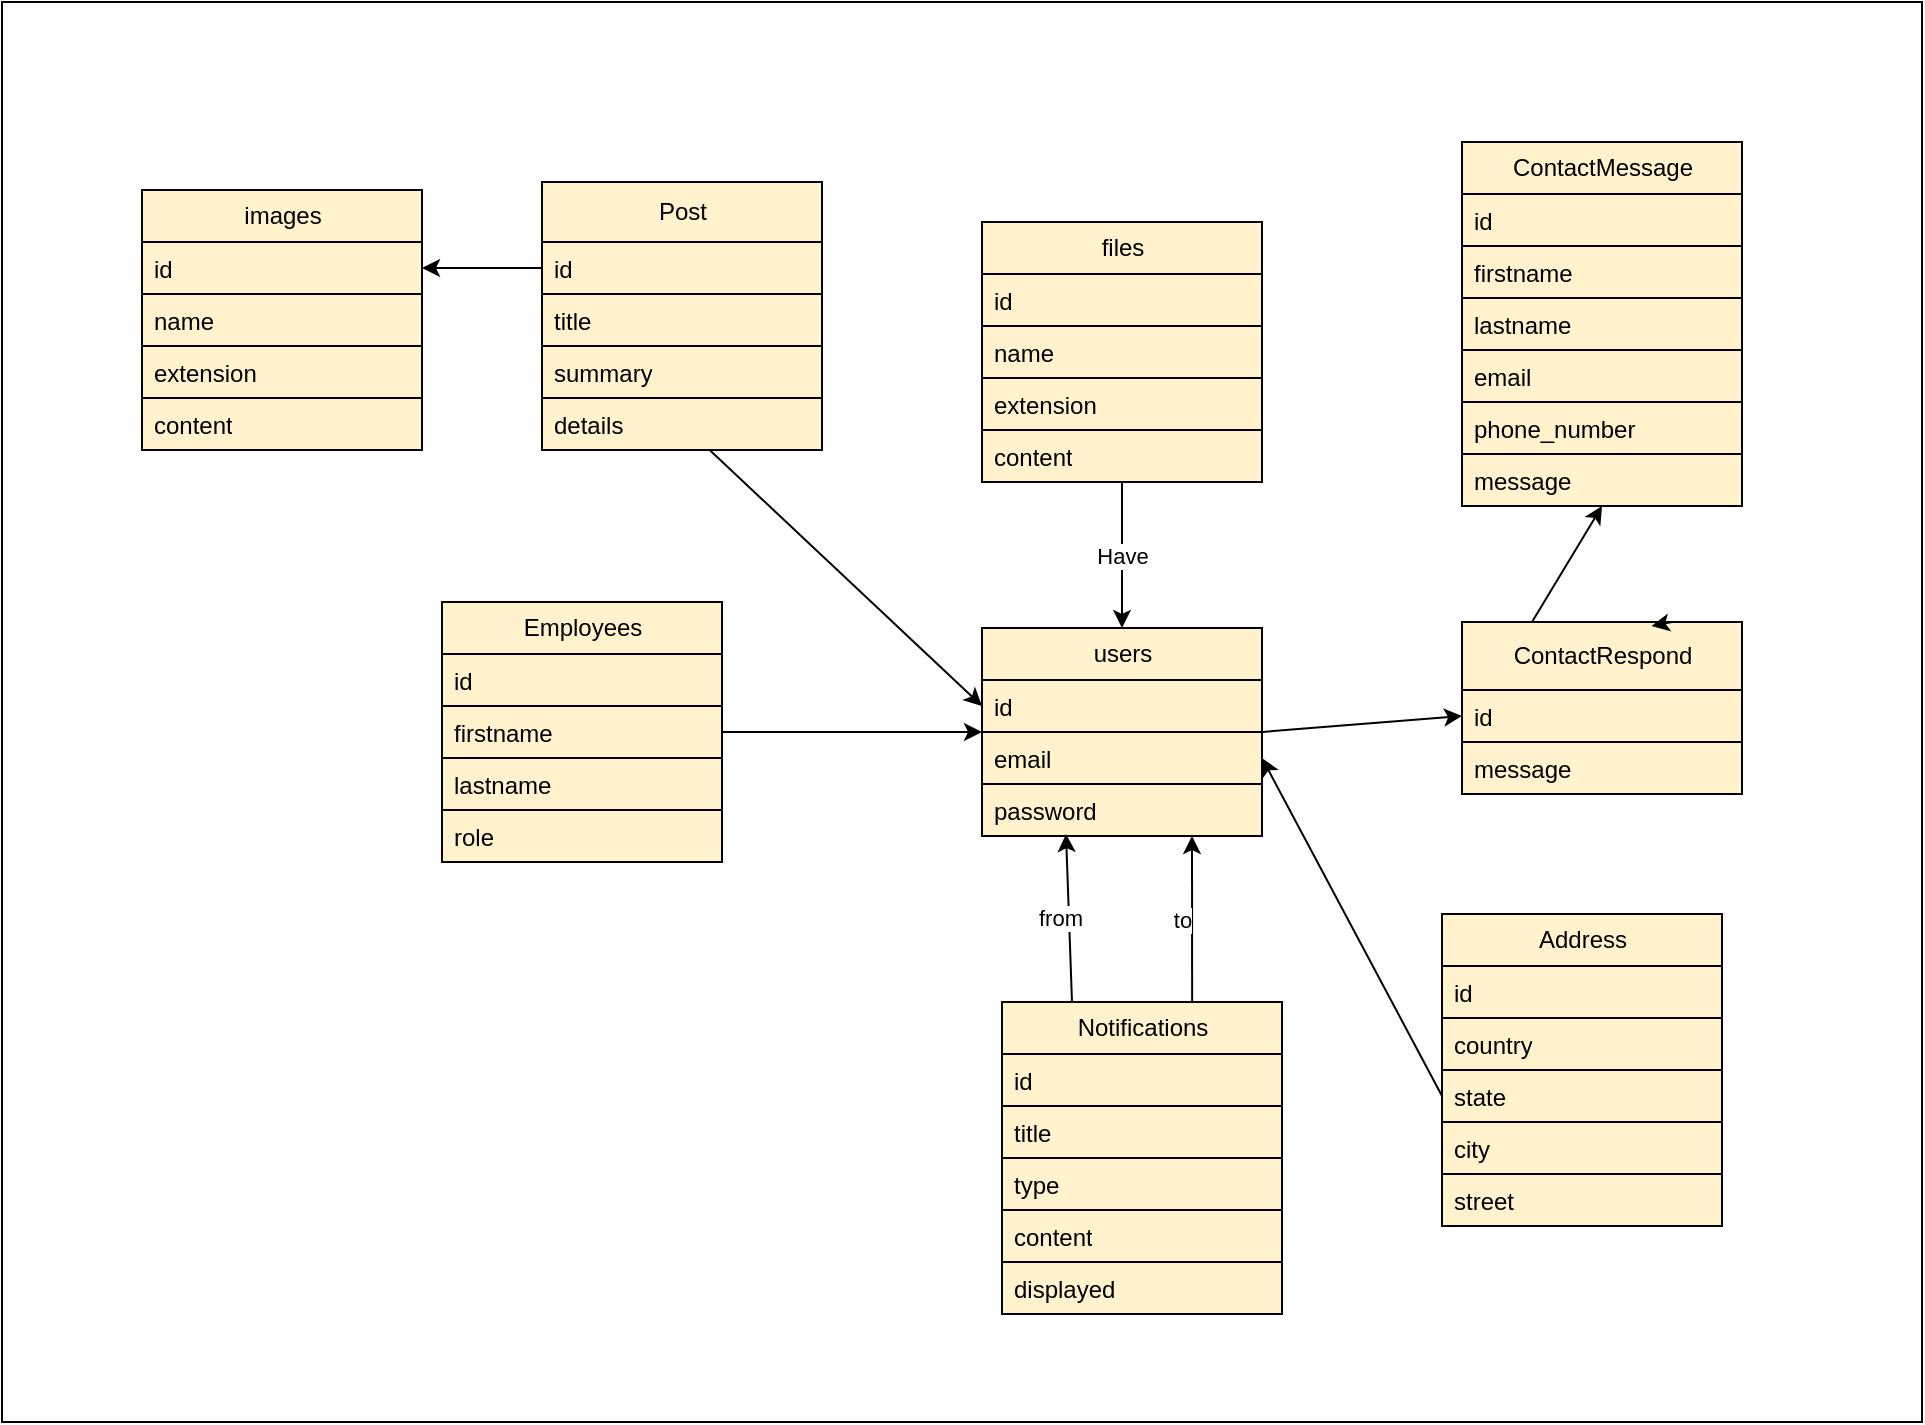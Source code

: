 <mxfile>
    <diagram id="57_P-monERQ1Uuo8BiW1" name="Page-1">
        <mxGraphModel dx="2150" dy="2363" grid="1" gridSize="10" guides="1" tooltips="1" connect="1" arrows="0" fold="1" page="1" pageScale="1" pageWidth="850" pageHeight="1100" background="#ffffff" math="0" shadow="0">
            <root>
                <mxCell id="0"/>
                <mxCell id="1" parent="0"/>
                <mxCell id="32" value="Employees" style="swimlane;fontStyle=0;childLayout=stackLayout;horizontal=1;startSize=26;horizontalStack=0;resizeParent=1;resizeParentMax=0;resizeLast=0;collapsible=1;marginBottom=0;html=1;fillColor=#fff2cc;strokeColor=#000000;labelBorderColor=none;shadow=0;backgroundOutline=0;fontColor=#000000;" parent="1" vertex="1">
                    <mxGeometry x="110" y="100" width="140" height="130" as="geometry"/>
                </mxCell>
                <mxCell id="33" value="id" style="text;align=left;verticalAlign=top;spacingLeft=4;spacingRight=4;overflow=hidden;rotatable=0;points=[[0,0.5],[1,0.5]];portConstraint=eastwest;whiteSpace=wrap;html=1;fillColor=#fff2cc;strokeColor=#000000;labelBorderColor=none;shadow=0;backgroundOutline=0;fontColor=#000000;" parent="32" vertex="1">
                    <mxGeometry y="26" width="140" height="26" as="geometry"/>
                </mxCell>
                <mxCell id="34" value="firstname" style="text;align=left;verticalAlign=top;spacingLeft=4;spacingRight=4;overflow=hidden;rotatable=0;points=[[0,0.5],[1,0.5]];portConstraint=eastwest;whiteSpace=wrap;html=1;fillColor=#fff2cc;strokeColor=#000000;labelBorderColor=none;shadow=0;backgroundOutline=0;fontColor=#000000;" parent="32" vertex="1">
                    <mxGeometry y="52" width="140" height="26" as="geometry"/>
                </mxCell>
                <mxCell id="35" value="lastname" style="text;align=left;verticalAlign=top;spacingLeft=4;spacingRight=4;overflow=hidden;rotatable=0;points=[[0,0.5],[1,0.5]];portConstraint=eastwest;whiteSpace=wrap;html=1;fillColor=#fff2cc;strokeColor=#000000;labelBorderColor=none;shadow=0;backgroundOutline=0;fontColor=#000000;" parent="32" vertex="1">
                    <mxGeometry y="78" width="140" height="26" as="geometry"/>
                </mxCell>
                <mxCell id="38" value="role" style="text;align=left;verticalAlign=top;spacingLeft=4;spacingRight=4;overflow=hidden;rotatable=0;points=[[0,0.5],[1,0.5]];portConstraint=eastwest;whiteSpace=wrap;html=1;fillColor=#fff2cc;strokeColor=#000000;labelBorderColor=none;shadow=0;backgroundOutline=0;fontColor=#000000;" parent="32" vertex="1">
                    <mxGeometry y="104" width="140" height="26" as="geometry"/>
                </mxCell>
                <mxCell id="40" value="users" style="swimlane;fontStyle=0;childLayout=stackLayout;horizontal=1;startSize=26;fillColor=#fff2cc;horizontalStack=0;resizeParent=1;resizeParentMax=0;resizeLast=0;collapsible=1;marginBottom=0;html=1;strokeColor=#000000;fontColor=#000000;" parent="1" vertex="1">
                    <mxGeometry x="380" y="113" width="140" height="104" as="geometry"/>
                </mxCell>
                <mxCell id="41" value="id" style="text;strokeColor=#000000;fillColor=#fff2cc;align=left;verticalAlign=top;spacingLeft=4;spacingRight=4;overflow=hidden;rotatable=0;points=[[0,0.5],[1,0.5]];portConstraint=eastwest;whiteSpace=wrap;html=1;fontColor=#000000;" parent="40" vertex="1">
                    <mxGeometry y="26" width="140" height="26" as="geometry"/>
                </mxCell>
                <mxCell id="42" value="email" style="text;strokeColor=#000000;fillColor=#fff2cc;align=left;verticalAlign=top;spacingLeft=4;spacingRight=4;overflow=hidden;rotatable=0;points=[[0,0.5],[1,0.5]];portConstraint=eastwest;whiteSpace=wrap;html=1;fontColor=#000000;" parent="40" vertex="1">
                    <mxGeometry y="52" width="140" height="26" as="geometry"/>
                </mxCell>
                <mxCell id="43" value="password" style="text;strokeColor=#000000;fillColor=#fff2cc;align=left;verticalAlign=top;spacingLeft=4;spacingRight=4;overflow=hidden;rotatable=0;points=[[0,0.5],[1,0.5]];portConstraint=eastwest;whiteSpace=wrap;html=1;fontColor=#000000;" parent="40" vertex="1">
                    <mxGeometry y="78" width="140" height="26" as="geometry"/>
                </mxCell>
                <mxCell id="46" style="edgeStyle=none;html=1;exitX=1;exitY=0.5;exitDx=0;exitDy=0;entryX=0;entryY=0.5;entryDx=0;entryDy=0;fontColor=#000000;fillColor=#fff2cc;strokeColor=#000000;labelBorderColor=none;shadow=0;backgroundOutline=0;" parent="1" source="34" target="40" edge="1">
                    <mxGeometry relative="1" as="geometry">
                        <Array as="points">
                            <mxPoint x="280" y="165"/>
                        </Array>
                    </mxGeometry>
                </mxCell>
                <mxCell id="61" value="ContactMessage" style="swimlane;fontStyle=0;childLayout=stackLayout;horizontal=1;startSize=26;horizontalStack=0;resizeParent=1;resizeParentMax=0;resizeLast=0;collapsible=1;marginBottom=0;html=1;fillColor=#fff2cc;strokeColor=#000000;labelBorderColor=none;shadow=0;backgroundOutline=0;fontColor=#000000;" parent="1" vertex="1">
                    <mxGeometry x="620" y="-130" width="140" height="182" as="geometry"/>
                </mxCell>
                <mxCell id="62" value="id" style="text;align=left;verticalAlign=top;spacingLeft=4;spacingRight=4;overflow=hidden;rotatable=0;points=[[0,0.5],[1,0.5]];portConstraint=eastwest;whiteSpace=wrap;html=1;fillColor=#fff2cc;strokeColor=#000000;labelBorderColor=none;shadow=0;backgroundOutline=0;fontColor=#000000;" parent="61" vertex="1">
                    <mxGeometry y="26" width="140" height="26" as="geometry"/>
                </mxCell>
                <mxCell id="63" value="firstname" style="text;align=left;verticalAlign=top;spacingLeft=4;spacingRight=4;overflow=hidden;rotatable=0;points=[[0,0.5],[1,0.5]];portConstraint=eastwest;whiteSpace=wrap;html=1;fillColor=#fff2cc;strokeColor=#000000;labelBorderColor=none;shadow=0;backgroundOutline=0;fontColor=#000000;" parent="61" vertex="1">
                    <mxGeometry y="52" width="140" height="26" as="geometry"/>
                </mxCell>
                <mxCell id="64" value="lastname" style="text;align=left;verticalAlign=top;spacingLeft=4;spacingRight=4;overflow=hidden;rotatable=0;points=[[0,0.5],[1,0.5]];portConstraint=eastwest;whiteSpace=wrap;html=1;fillColor=#fff2cc;strokeColor=#000000;labelBorderColor=none;shadow=0;backgroundOutline=0;fontColor=#000000;" parent="61" vertex="1">
                    <mxGeometry y="78" width="140" height="26" as="geometry"/>
                </mxCell>
                <mxCell id="111" value="email" style="text;align=left;verticalAlign=top;spacingLeft=4;spacingRight=4;overflow=hidden;rotatable=0;points=[[0,0.5],[1,0.5]];portConstraint=eastwest;whiteSpace=wrap;html=1;fillColor=#fff2cc;strokeColor=#000000;labelBorderColor=none;shadow=0;backgroundOutline=0;fontColor=#000000;" parent="61" vertex="1">
                    <mxGeometry y="104" width="140" height="26" as="geometry"/>
                </mxCell>
                <mxCell id="112" value="phone_number" style="text;align=left;verticalAlign=top;spacingLeft=4;spacingRight=4;overflow=hidden;rotatable=0;points=[[0,0.5],[1,0.5]];portConstraint=eastwest;whiteSpace=wrap;html=1;fillColor=#fff2cc;strokeColor=#000000;labelBorderColor=none;shadow=0;backgroundOutline=0;fontColor=#000000;" parent="61" vertex="1">
                    <mxGeometry y="130" width="140" height="26" as="geometry"/>
                </mxCell>
                <mxCell id="113" value="message" style="text;align=left;verticalAlign=top;spacingLeft=4;spacingRight=4;overflow=hidden;rotatable=0;points=[[0,0.5],[1,0.5]];portConstraint=eastwest;whiteSpace=wrap;html=1;fillColor=#fff2cc;strokeColor=#000000;labelBorderColor=none;shadow=0;backgroundOutline=0;fontColor=#000000;" parent="61" vertex="1">
                    <mxGeometry y="156" width="140" height="26" as="geometry"/>
                </mxCell>
                <mxCell id="75" value="Address" style="swimlane;fontStyle=0;childLayout=stackLayout;horizontal=1;startSize=26;horizontalStack=0;resizeParent=1;resizeParentMax=0;resizeLast=0;collapsible=1;marginBottom=0;html=1;fillColor=#fff2cc;strokeColor=#000000;labelBorderColor=none;shadow=0;backgroundOutline=0;fontColor=#000000;" parent="1" vertex="1">
                    <mxGeometry x="610" y="256" width="140" height="156" as="geometry"/>
                </mxCell>
                <mxCell id="76" value="id" style="text;align=left;verticalAlign=top;spacingLeft=4;spacingRight=4;overflow=hidden;rotatable=0;points=[[0,0.5],[1,0.5]];portConstraint=eastwest;whiteSpace=wrap;html=1;fillColor=#fff2cc;strokeColor=#000000;labelBorderColor=none;shadow=0;backgroundOutline=0;fontColor=#000000;" parent="75" vertex="1">
                    <mxGeometry y="26" width="140" height="26" as="geometry"/>
                </mxCell>
                <mxCell id="77" value="&lt;pre style=&quot;margin-top: 0px; margin-bottom: 0px; padding: var(--su12); border: 0px; font-variant-numeric: inherit; font-variant-east-asian: inherit; font-stretch: inherit; line-height: var(--lh-md); font-family: var(--ff-mono); font-optical-sizing: inherit; font-kerning: inherit; font-feature-settings: inherit; font-variation-settings: inherit; font-size: var(--fs-body1); vertical-align: baseline; box-sizing: inherit; width: auto; max-height: 600px; overflow: auto; background-color: var(--highlight-bg); border-radius: var(--br-md); --_cb-line-numbers-bg:var(--black-050); overflow-wrap: normal;&quot; class=&quot;lang-sql s-code-block&quot;&gt;&lt;font&gt;country&lt;/font&gt;&lt;/pre&gt;" style="text;align=left;verticalAlign=top;spacingLeft=4;spacingRight=4;overflow=hidden;rotatable=0;points=[[0,0.5],[1,0.5]];portConstraint=eastwest;whiteSpace=wrap;html=1;fillColor=#fff2cc;strokeColor=#000000;labelBorderColor=none;shadow=0;backgroundOutline=0;fontColor=#000000;" parent="75" vertex="1">
                    <mxGeometry y="52" width="140" height="26" as="geometry"/>
                </mxCell>
                <mxCell id="78" value="&lt;pre style=&quot;margin-top: 0px; margin-bottom: 0px; padding: var(--su12); border: 0px; font-variant-numeric: inherit; font-variant-east-asian: inherit; font-stretch: inherit; line-height: var(--lh-md); font-family: var(--ff-mono); font-optical-sizing: inherit; font-kerning: inherit; font-feature-settings: inherit; font-variation-settings: inherit; font-size: var(--fs-body1); vertical-align: baseline; box-sizing: inherit; width: auto; max-height: 600px; overflow: auto; background-color: var(--highlight-bg); border-radius: var(--br-md); --_cb-line-numbers-bg:var(--black-050); overflow-wrap: normal;&quot; class=&quot;lang-sql s-code-block&quot;&gt;&lt;font&gt;state&lt;/font&gt;&lt;/pre&gt;" style="text;align=left;verticalAlign=top;spacingLeft=4;spacingRight=4;overflow=hidden;rotatable=0;points=[[0,0.5],[1,0.5]];portConstraint=eastwest;whiteSpace=wrap;html=1;fillColor=#fff2cc;strokeColor=#000000;labelBorderColor=none;shadow=0;backgroundOutline=0;fontColor=#000000;" parent="75" vertex="1">
                    <mxGeometry y="78" width="140" height="26" as="geometry"/>
                </mxCell>
                <mxCell id="79" value="city" style="text;align=left;verticalAlign=top;spacingLeft=4;spacingRight=4;overflow=hidden;rotatable=0;points=[[0,0.5],[1,0.5]];portConstraint=eastwest;whiteSpace=wrap;html=1;fillColor=#fff2cc;strokeColor=#000000;labelBorderColor=none;shadow=0;backgroundOutline=0;fontColor=#000000;" parent="75" vertex="1">
                    <mxGeometry y="104" width="140" height="26" as="geometry"/>
                </mxCell>
                <mxCell id="81" value="street" style="text;align=left;verticalAlign=top;spacingLeft=4;spacingRight=4;overflow=hidden;rotatable=0;points=[[0,0.5],[1,0.5]];portConstraint=eastwest;whiteSpace=wrap;html=1;fillColor=#fff2cc;strokeColor=#000000;labelBorderColor=none;shadow=0;backgroundOutline=0;fontColor=#000000;" parent="75" vertex="1">
                    <mxGeometry y="130" width="140" height="26" as="geometry"/>
                </mxCell>
                <mxCell id="82" style="edgeStyle=none;html=1;fontColor=#000000;fillColor=#fff2cc;strokeColor=#000000;labelBorderColor=none;shadow=0;backgroundOutline=0;entryX=1;entryY=0.5;entryDx=0;entryDy=0;exitX=0;exitY=0.5;exitDx=0;exitDy=0;" parent="1" source="78" target="42" edge="1">
                    <mxGeometry relative="1" as="geometry">
                        <mxPoint x="620" y="141" as="sourcePoint"/>
                        <mxPoint x="530" y="188" as="targetPoint"/>
                        <Array as="points"/>
                    </mxGeometry>
                </mxCell>
                <mxCell id="83" value="Notifications" style="swimlane;fontStyle=0;childLayout=stackLayout;horizontal=1;startSize=26;horizontalStack=0;resizeParent=1;resizeParentMax=0;resizeLast=0;collapsible=1;marginBottom=0;html=1;fillColor=#fff2cc;strokeColor=#000000;labelBorderColor=none;shadow=0;backgroundOutline=0;fontColor=#000000;" parent="1" vertex="1">
                    <mxGeometry x="390" y="300" width="140" height="156" as="geometry"/>
                </mxCell>
                <mxCell id="84" value="id" style="text;align=left;verticalAlign=top;spacingLeft=4;spacingRight=4;overflow=hidden;rotatable=0;points=[[0,0.5],[1,0.5]];portConstraint=eastwest;whiteSpace=wrap;html=1;fillColor=#fff2cc;strokeColor=#000000;labelBorderColor=none;shadow=0;backgroundOutline=0;fontColor=#000000;" parent="83" vertex="1">
                    <mxGeometry y="26" width="140" height="26" as="geometry"/>
                </mxCell>
                <mxCell id="85" value="&lt;pre style=&quot;margin-top: 0px; margin-bottom: 0px; padding: var(--su12); border: 0px; font-variant-numeric: inherit; font-variant-east-asian: inherit; font-stretch: inherit; line-height: var(--lh-md); font-family: var(--ff-mono); font-optical-sizing: inherit; font-kerning: inherit; font-feature-settings: inherit; font-variation-settings: inherit; font-size: var(--fs-body1); vertical-align: baseline; box-sizing: inherit; width: auto; max-height: 600px; overflow: auto; background-color: var(--highlight-bg); border-radius: var(--br-md); --_cb-line-numbers-bg:var(--black-050); overflow-wrap: normal;&quot; class=&quot;lang-sql s-code-block&quot;&gt;&lt;font&gt;title&lt;/font&gt;&lt;/pre&gt;" style="text;align=left;verticalAlign=top;spacingLeft=4;spacingRight=4;overflow=hidden;rotatable=0;points=[[0,0.5],[1,0.5]];portConstraint=eastwest;whiteSpace=wrap;html=1;fillColor=#fff2cc;strokeColor=#000000;labelBorderColor=none;shadow=0;backgroundOutline=0;fontColor=#000000;" parent="83" vertex="1">
                    <mxGeometry y="52" width="140" height="26" as="geometry"/>
                </mxCell>
                <mxCell id="86" value="&lt;pre style=&quot;margin-top: 0px; margin-bottom: 0px; padding: var(--su12); border: 0px; font-variant-numeric: inherit; font-variant-east-asian: inherit; font-stretch: inherit; line-height: var(--lh-md); font-family: var(--ff-mono); font-optical-sizing: inherit; font-kerning: inherit; font-feature-settings: inherit; font-variation-settings: inherit; font-size: var(--fs-body1); vertical-align: baseline; box-sizing: inherit; width: auto; max-height: 600px; overflow: auto; background-color: var(--highlight-bg); border-radius: var(--br-md); --_cb-line-numbers-bg:var(--black-050); overflow-wrap: normal;&quot; class=&quot;lang-sql s-code-block&quot;&gt;&lt;font&gt;type&lt;/font&gt;&lt;/pre&gt;" style="text;align=left;verticalAlign=top;spacingLeft=4;spacingRight=4;overflow=hidden;rotatable=0;points=[[0,0.5],[1,0.5]];portConstraint=eastwest;whiteSpace=wrap;html=1;fillColor=#fff2cc;strokeColor=#000000;labelBorderColor=none;shadow=0;backgroundOutline=0;fontColor=#000000;" parent="83" vertex="1">
                    <mxGeometry y="78" width="140" height="26" as="geometry"/>
                </mxCell>
                <mxCell id="87" value="content" style="text;align=left;verticalAlign=top;spacingLeft=4;spacingRight=4;overflow=hidden;rotatable=0;points=[[0,0.5],[1,0.5]];portConstraint=eastwest;whiteSpace=wrap;html=1;fillColor=#fff2cc;strokeColor=#000000;labelBorderColor=none;shadow=0;backgroundOutline=0;fontColor=#000000;" parent="83" vertex="1">
                    <mxGeometry y="104" width="140" height="26" as="geometry"/>
                </mxCell>
                <mxCell id="88" value="displayed" style="text;align=left;verticalAlign=top;spacingLeft=4;spacingRight=4;overflow=hidden;rotatable=0;points=[[0,0.5],[1,0.5]];portConstraint=eastwest;whiteSpace=wrap;html=1;fillColor=#fff2cc;strokeColor=#000000;labelBorderColor=none;shadow=0;backgroundOutline=0;fontColor=#000000;" parent="83" vertex="1">
                    <mxGeometry y="130" width="140" height="26" as="geometry"/>
                </mxCell>
                <mxCell id="89" value="" style="endArrow=classic;html=1;entryX=0.3;entryY=0.962;entryDx=0;entryDy=0;exitX=0.25;exitY=0;exitDx=0;exitDy=0;fontStyle=0;fontColor=#090606;labelBackgroundColor=#FFFFFF;strokeColor=#000000;entryPerimeter=0;" parent="1" source="83" target="43" edge="1">
                    <mxGeometry relative="1" as="geometry">
                        <mxPoint x="450" y="310" as="sourcePoint"/>
                        <mxPoint x="610" y="310" as="targetPoint"/>
                    </mxGeometry>
                </mxCell>
                <mxCell id="90" value="from" style="edgeLabel;resizable=0;html=1;align=center;verticalAlign=middle;fontColor=#000000;labelBackgroundColor=#FFFFFF;" parent="89" connectable="0" vertex="1">
                    <mxGeometry relative="1" as="geometry">
                        <mxPoint x="-5" as="offset"/>
                    </mxGeometry>
                </mxCell>
                <mxCell id="91" value="&lt;br&gt;" style="edgeLabel;resizable=0;html=1;align=left;verticalAlign=bottom;" parent="89" connectable="0" vertex="1">
                    <mxGeometry x="-1" relative="1" as="geometry"/>
                </mxCell>
                <mxCell id="94" value="" style="endArrow=classic;html=1;entryX=0.75;entryY=1;entryDx=0;entryDy=0;fontStyle=0;fontColor=#090606;labelBackgroundColor=#FFFFFF;strokeColor=#000000;exitX=0.679;exitY=0;exitDx=0;exitDy=0;exitPerimeter=0;" parent="1" source="83" target="40" edge="1">
                    <mxGeometry relative="1" as="geometry">
                        <mxPoint x="500" y="320" as="sourcePoint"/>
                        <mxPoint x="480" y="217" as="targetPoint"/>
                    </mxGeometry>
                </mxCell>
                <mxCell id="95" value="to" style="edgeLabel;resizable=0;html=1;align=center;verticalAlign=middle;fontColor=#000000;labelBackgroundColor=#FFFFFF;" parent="94" connectable="0" vertex="1">
                    <mxGeometry relative="1" as="geometry">
                        <mxPoint x="-5" as="offset"/>
                    </mxGeometry>
                </mxCell>
                <mxCell id="96" value="&lt;br&gt;" style="edgeLabel;resizable=0;html=1;align=left;verticalAlign=bottom;" parent="94" connectable="0" vertex="1">
                    <mxGeometry x="-1" relative="1" as="geometry"/>
                </mxCell>
                <mxCell id="97" value="files" style="swimlane;fontStyle=0;childLayout=stackLayout;horizontal=1;startSize=26;horizontalStack=0;resizeParent=1;resizeParentMax=0;resizeLast=0;collapsible=1;marginBottom=0;html=1;fillColor=#fff2cc;strokeColor=#000000;labelBorderColor=none;shadow=0;backgroundOutline=0;fontColor=#000000;" parent="1" vertex="1">
                    <mxGeometry x="380" y="-90" width="140" height="130" as="geometry"/>
                </mxCell>
                <mxCell id="98" value="id" style="text;align=left;verticalAlign=top;spacingLeft=4;spacingRight=4;overflow=hidden;rotatable=0;points=[[0,0.5],[1,0.5]];portConstraint=eastwest;whiteSpace=wrap;html=1;fillColor=#fff2cc;strokeColor=#000000;labelBorderColor=none;shadow=0;backgroundOutline=0;fontColor=#000000;" parent="97" vertex="1">
                    <mxGeometry y="26" width="140" height="26" as="geometry"/>
                </mxCell>
                <mxCell id="99" value="&lt;pre style=&quot;margin-top: 0px; margin-bottom: 0px; padding: var(--su12); border: 0px; font-variant-numeric: inherit; font-variant-east-asian: inherit; font-stretch: inherit; line-height: var(--lh-md); font-family: var(--ff-mono); font-optical-sizing: inherit; font-kerning: inherit; font-feature-settings: inherit; font-variation-settings: inherit; font-size: var(--fs-body1); vertical-align: baseline; box-sizing: inherit; width: auto; max-height: 600px; overflow: auto; background-color: var(--highlight-bg); border-radius: var(--br-md); --_cb-line-numbers-bg:var(--black-050); overflow-wrap: normal;&quot; class=&quot;lang-sql s-code-block&quot;&gt;&lt;font&gt;name&lt;/font&gt;&lt;/pre&gt;" style="text;align=left;verticalAlign=top;spacingLeft=4;spacingRight=4;overflow=hidden;rotatable=0;points=[[0,0.5],[1,0.5]];portConstraint=eastwest;whiteSpace=wrap;html=1;fillColor=#fff2cc;strokeColor=#000000;labelBorderColor=none;shadow=0;backgroundOutline=0;fontColor=#000000;" parent="97" vertex="1">
                    <mxGeometry y="52" width="140" height="26" as="geometry"/>
                </mxCell>
                <mxCell id="100" value="&lt;pre style=&quot;margin-top: 0px; margin-bottom: 0px; padding: var(--su12); border: 0px; font-variant-numeric: inherit; font-variant-east-asian: inherit; font-stretch: inherit; line-height: var(--lh-md); font-family: var(--ff-mono); font-optical-sizing: inherit; font-kerning: inherit; font-feature-settings: inherit; font-variation-settings: inherit; font-size: var(--fs-body1); vertical-align: baseline; box-sizing: inherit; width: auto; max-height: 600px; overflow: auto; background-color: var(--highlight-bg); border-radius: var(--br-md); --_cb-line-numbers-bg:var(--black-050); overflow-wrap: normal;&quot; class=&quot;lang-sql s-code-block&quot;&gt;&lt;font&gt;extension&lt;/font&gt;&lt;/pre&gt;" style="text;align=left;verticalAlign=top;spacingLeft=4;spacingRight=4;overflow=hidden;rotatable=0;points=[[0,0.5],[1,0.5]];portConstraint=eastwest;whiteSpace=wrap;html=1;fillColor=#fff2cc;strokeColor=#000000;labelBorderColor=none;shadow=0;backgroundOutline=0;fontColor=#000000;" parent="97" vertex="1">
                    <mxGeometry y="78" width="140" height="26" as="geometry"/>
                </mxCell>
                <mxCell id="101" value="content" style="text;align=left;verticalAlign=top;spacingLeft=4;spacingRight=4;overflow=hidden;rotatable=0;points=[[0,0.5],[1,0.5]];portConstraint=eastwest;whiteSpace=wrap;html=1;fillColor=#fff2cc;strokeColor=#000000;labelBorderColor=none;shadow=0;backgroundOutline=0;fontColor=#000000;" parent="97" vertex="1">
                    <mxGeometry y="104" width="140" height="26" as="geometry"/>
                </mxCell>
                <mxCell id="102" value="" style="endArrow=classic;html=1;labelBackgroundColor=#FFFFFF;strokeColor=#000000;fontColor=#000000;exitX=0.5;exitY=1;exitDx=0;exitDy=0;entryX=0.5;entryY=0;entryDx=0;entryDy=0;" parent="1" source="97" target="40" edge="1">
                    <mxGeometry relative="1" as="geometry">
                        <mxPoint x="390" y="80" as="sourcePoint"/>
                        <mxPoint x="490" y="80" as="targetPoint"/>
                        <Array as="points">
                            <mxPoint x="450" y="80"/>
                        </Array>
                    </mxGeometry>
                </mxCell>
                <mxCell id="103" value="Have" style="edgeLabel;resizable=0;html=1;align=center;verticalAlign=middle;labelBackgroundColor=#FFFFFF;fontColor=#000000;" parent="102" connectable="0" vertex="1">
                    <mxGeometry relative="1" as="geometry"/>
                </mxCell>
                <mxCell id="106" value="ContactRespond" style="swimlane;fontStyle=0;childLayout=stackLayout;horizontal=1;startSize=34;horizontalStack=0;resizeParent=1;resizeParentMax=0;resizeLast=0;collapsible=1;marginBottom=0;html=1;fillColor=#fff2cc;strokeColor=#000000;labelBorderColor=none;shadow=0;backgroundOutline=0;fontColor=#000000;" parent="1" vertex="1">
                    <mxGeometry x="620" y="110" width="140" height="86" as="geometry"/>
                </mxCell>
                <mxCell id="107" value="id" style="text;align=left;verticalAlign=top;spacingLeft=4;spacingRight=4;overflow=hidden;rotatable=0;points=[[0,0.5],[1,0.5]];portConstraint=eastwest;whiteSpace=wrap;html=1;fillColor=#fff2cc;strokeColor=#000000;labelBorderColor=none;shadow=0;backgroundOutline=0;fontColor=#000000;" parent="106" vertex="1">
                    <mxGeometry y="34" width="140" height="26" as="geometry"/>
                </mxCell>
                <mxCell id="108" value="message" style="text;align=left;verticalAlign=top;spacingLeft=4;spacingRight=4;overflow=hidden;rotatable=0;points=[[0,0.5],[1,0.5]];portConstraint=eastwest;whiteSpace=wrap;html=1;fillColor=#fff2cc;strokeColor=#000000;labelBorderColor=none;shadow=0;backgroundOutline=0;fontColor=#000000;" parent="106" vertex="1">
                    <mxGeometry y="60" width="140" height="26" as="geometry"/>
                </mxCell>
                <mxCell id="110" style="edgeStyle=none;html=1;fontColor=#000000;fillColor=#fff2cc;strokeColor=#000000;labelBorderColor=none;shadow=0;backgroundOutline=0;entryX=0.5;entryY=1;entryDx=0;entryDy=0;exitX=0.25;exitY=0;exitDx=0;exitDy=0;" parent="1" source="106" target="61" edge="1">
                    <mxGeometry relative="1" as="geometry">
                        <mxPoint x="620" y="141" as="sourcePoint"/>
                        <mxPoint x="530" y="188" as="targetPoint"/>
                        <Array as="points"/>
                    </mxGeometry>
                </mxCell>
                <mxCell id="116" style="edgeStyle=none;html=1;fontColor=#000000;fillColor=#fff2cc;strokeColor=#000000;labelBorderColor=none;shadow=0;backgroundOutline=0;entryX=0;entryY=0.5;entryDx=0;entryDy=0;exitX=1;exitY=0.5;exitDx=0;exitDy=0;" parent="1" source="40" target="107" edge="1">
                    <mxGeometry relative="1" as="geometry">
                        <mxPoint x="840" y="49" as="sourcePoint"/>
                        <mxPoint x="730" y="-34.5" as="targetPoint"/>
                        <Array as="points"/>
                    </mxGeometry>
                </mxCell>
                <mxCell id="118" value="Post" style="swimlane;fontStyle=0;childLayout=stackLayout;horizontal=1;startSize=30;horizontalStack=0;resizeParent=1;resizeParentMax=0;resizeLast=0;collapsible=1;marginBottom=0;html=1;fillColor=#fff2cc;strokeColor=#000000;labelBorderColor=none;shadow=0;backgroundOutline=0;fontColor=#000000;" parent="1" vertex="1">
                    <mxGeometry x="160" y="-110" width="140" height="134" as="geometry"/>
                </mxCell>
                <mxCell id="119" value="id" style="text;align=left;verticalAlign=top;spacingLeft=4;spacingRight=4;overflow=hidden;rotatable=0;points=[[0,0.5],[1,0.5]];portConstraint=eastwest;whiteSpace=wrap;html=1;fillColor=#fff2cc;strokeColor=#000000;labelBorderColor=none;shadow=0;backgroundOutline=0;fontColor=#000000;" parent="118" vertex="1">
                    <mxGeometry y="30" width="140" height="26" as="geometry"/>
                </mxCell>
                <mxCell id="120" value="&lt;pre style=&quot;margin-top: 0px; margin-bottom: 0px; padding: var(--su12); border: 0px; font-variant-numeric: inherit; font-variant-east-asian: inherit; font-stretch: inherit; line-height: var(--lh-md); font-family: var(--ff-mono); font-optical-sizing: inherit; font-kerning: inherit; font-feature-settings: inherit; font-variation-settings: inherit; font-size: var(--fs-body1); vertical-align: baseline; box-sizing: inherit; width: auto; max-height: 600px; overflow: auto; background-color: var(--highlight-bg); border-radius: var(--br-md); --_cb-line-numbers-bg:var(--black-050); overflow-wrap: normal;&quot; class=&quot;lang-sql s-code-block&quot;&gt;&lt;font&gt;title&lt;/font&gt;&lt;/pre&gt;" style="text;align=left;verticalAlign=top;spacingLeft=4;spacingRight=4;overflow=hidden;rotatable=0;points=[[0,0.5],[1,0.5]];portConstraint=eastwest;whiteSpace=wrap;html=1;fillColor=#fff2cc;strokeColor=#000000;labelBorderColor=none;shadow=0;backgroundOutline=0;fontColor=#000000;" parent="118" vertex="1">
                    <mxGeometry y="56" width="140" height="26" as="geometry"/>
                </mxCell>
                <mxCell id="121" value="&lt;pre style=&quot;margin-top: 0px; margin-bottom: 0px; padding: var(--su12); border: 0px; font-variant-numeric: inherit; font-variant-east-asian: inherit; font-stretch: inherit; line-height: var(--lh-md); font-family: var(--ff-mono); font-optical-sizing: inherit; font-kerning: inherit; font-feature-settings: inherit; font-variation-settings: inherit; font-size: var(--fs-body1); vertical-align: baseline; box-sizing: inherit; width: auto; max-height: 600px; overflow: auto; background-color: var(--highlight-bg); border-radius: var(--br-md); --_cb-line-numbers-bg:var(--black-050); overflow-wrap: normal;&quot; class=&quot;lang-sql s-code-block&quot;&gt;&lt;font&gt;summary&lt;/font&gt;&lt;/pre&gt;" style="text;align=left;verticalAlign=top;spacingLeft=4;spacingRight=4;overflow=hidden;rotatable=0;points=[[0,0.5],[1,0.5]];portConstraint=eastwest;whiteSpace=wrap;html=1;fillColor=#fff2cc;strokeColor=#000000;labelBorderColor=none;shadow=0;backgroundOutline=0;fontColor=#000000;" parent="118" vertex="1">
                    <mxGeometry y="82" width="140" height="26" as="geometry"/>
                </mxCell>
                <mxCell id="122" value="details" style="text;align=left;verticalAlign=top;spacingLeft=4;spacingRight=4;overflow=hidden;rotatable=0;points=[[0,0.5],[1,0.5]];portConstraint=eastwest;whiteSpace=wrap;html=1;fillColor=#fff2cc;strokeColor=#000000;labelBorderColor=none;shadow=0;backgroundOutline=0;fontColor=#000000;" parent="118" vertex="1">
                    <mxGeometry y="108" width="140" height="26" as="geometry"/>
                </mxCell>
                <mxCell id="123" style="edgeStyle=none;html=1;entryX=0;entryY=0.5;entryDx=0;entryDy=0;fontColor=#000000;fillColor=#fff2cc;strokeColor=#000000;labelBorderColor=none;shadow=0;backgroundOutline=0;" parent="1" source="122" target="41" edge="1">
                    <mxGeometry relative="1" as="geometry">
                        <Array as="points"/>
                        <mxPoint x="260" y="175" as="sourcePoint"/>
                        <mxPoint x="390" y="175" as="targetPoint"/>
                    </mxGeometry>
                </mxCell>
                <mxCell id="124" style="edgeStyle=none;html=1;fontColor=#000000;fillColor=#fff2cc;strokeColor=#000000;labelBorderColor=none;shadow=0;backgroundOutline=0;exitX=0;exitY=0.5;exitDx=0;exitDy=0;entryX=1;entryY=0.5;entryDx=0;entryDy=0;" parent="1" source="119" target="131" edge="1">
                    <mxGeometry relative="1" as="geometry">
                        <Array as="points"/>
                        <mxPoint x="252.346" y="34" as="sourcePoint"/>
                        <mxPoint x="40" y="-50" as="targetPoint"/>
                    </mxGeometry>
                </mxCell>
                <mxCell id="130" value="images" style="swimlane;fontStyle=0;childLayout=stackLayout;horizontal=1;startSize=26;horizontalStack=0;resizeParent=1;resizeParentMax=0;resizeLast=0;collapsible=1;marginBottom=0;html=1;fillColor=#fff2cc;strokeColor=#000000;labelBorderColor=none;shadow=0;backgroundOutline=0;fontColor=#000000;" parent="1" vertex="1">
                    <mxGeometry x="-40" y="-106" width="140" height="130" as="geometry"/>
                </mxCell>
                <mxCell id="131" value="id" style="text;align=left;verticalAlign=top;spacingLeft=4;spacingRight=4;overflow=hidden;rotatable=0;points=[[0,0.5],[1,0.5]];portConstraint=eastwest;whiteSpace=wrap;html=1;fillColor=#fff2cc;strokeColor=#000000;labelBorderColor=none;shadow=0;backgroundOutline=0;fontColor=#000000;" parent="130" vertex="1">
                    <mxGeometry y="26" width="140" height="26" as="geometry"/>
                </mxCell>
                <mxCell id="132" value="&lt;pre style=&quot;margin-top: 0px; margin-bottom: 0px; padding: var(--su12); border: 0px; font-variant-numeric: inherit; font-variant-east-asian: inherit; font-stretch: inherit; line-height: var(--lh-md); font-family: var(--ff-mono); font-optical-sizing: inherit; font-kerning: inherit; font-feature-settings: inherit; font-variation-settings: inherit; font-size: var(--fs-body1); vertical-align: baseline; box-sizing: inherit; width: auto; max-height: 600px; overflow: auto; background-color: var(--highlight-bg); border-radius: var(--br-md); --_cb-line-numbers-bg:var(--black-050); overflow-wrap: normal;&quot; class=&quot;lang-sql s-code-block&quot;&gt;&lt;font&gt;name&lt;/font&gt;&lt;/pre&gt;" style="text;align=left;verticalAlign=top;spacingLeft=4;spacingRight=4;overflow=hidden;rotatable=0;points=[[0,0.5],[1,0.5]];portConstraint=eastwest;whiteSpace=wrap;html=1;fillColor=#fff2cc;strokeColor=#000000;labelBorderColor=none;shadow=0;backgroundOutline=0;fontColor=#000000;" parent="130" vertex="1">
                    <mxGeometry y="52" width="140" height="26" as="geometry"/>
                </mxCell>
                <mxCell id="133" value="&lt;pre style=&quot;margin-top: 0px; margin-bottom: 0px; padding: var(--su12); border: 0px; font-variant-numeric: inherit; font-variant-east-asian: inherit; font-stretch: inherit; line-height: var(--lh-md); font-family: var(--ff-mono); font-optical-sizing: inherit; font-kerning: inherit; font-feature-settings: inherit; font-variation-settings: inherit; font-size: var(--fs-body1); vertical-align: baseline; box-sizing: inherit; width: auto; max-height: 600px; overflow: auto; background-color: var(--highlight-bg); border-radius: var(--br-md); --_cb-line-numbers-bg:var(--black-050); overflow-wrap: normal;&quot; class=&quot;lang-sql s-code-block&quot;&gt;&lt;font&gt;extension&lt;/font&gt;&lt;/pre&gt;" style="text;align=left;verticalAlign=top;spacingLeft=4;spacingRight=4;overflow=hidden;rotatable=0;points=[[0,0.5],[1,0.5]];portConstraint=eastwest;whiteSpace=wrap;html=1;fillColor=#fff2cc;strokeColor=#000000;labelBorderColor=none;shadow=0;backgroundOutline=0;fontColor=#000000;" parent="130" vertex="1">
                    <mxGeometry y="78" width="140" height="26" as="geometry"/>
                </mxCell>
                <mxCell id="134" value="content" style="text;align=left;verticalAlign=top;spacingLeft=4;spacingRight=4;overflow=hidden;rotatable=0;points=[[0,0.5],[1,0.5]];portConstraint=eastwest;whiteSpace=wrap;html=1;fillColor=#fff2cc;strokeColor=#000000;labelBorderColor=none;shadow=0;backgroundOutline=0;fontColor=#000000;" parent="130" vertex="1">
                    <mxGeometry y="104" width="140" height="26" as="geometry"/>
                </mxCell>
                <mxCell id="135" style="edgeStyle=none;html=1;exitX=0.75;exitY=0;exitDx=0;exitDy=0;entryX=0.677;entryY=0.023;entryDx=0;entryDy=0;entryPerimeter=0;" parent="1" source="106" target="106" edge="1">
                    <mxGeometry relative="1" as="geometry"/>
                </mxCell>
                <mxCell id="136" value="" style="rounded=0;whiteSpace=wrap;html=1;fillColor=none;" vertex="1" parent="1">
                    <mxGeometry x="-110" y="-200" width="960" height="710" as="geometry"/>
                </mxCell>
            </root>
        </mxGraphModel>
    </diagram>
</mxfile>